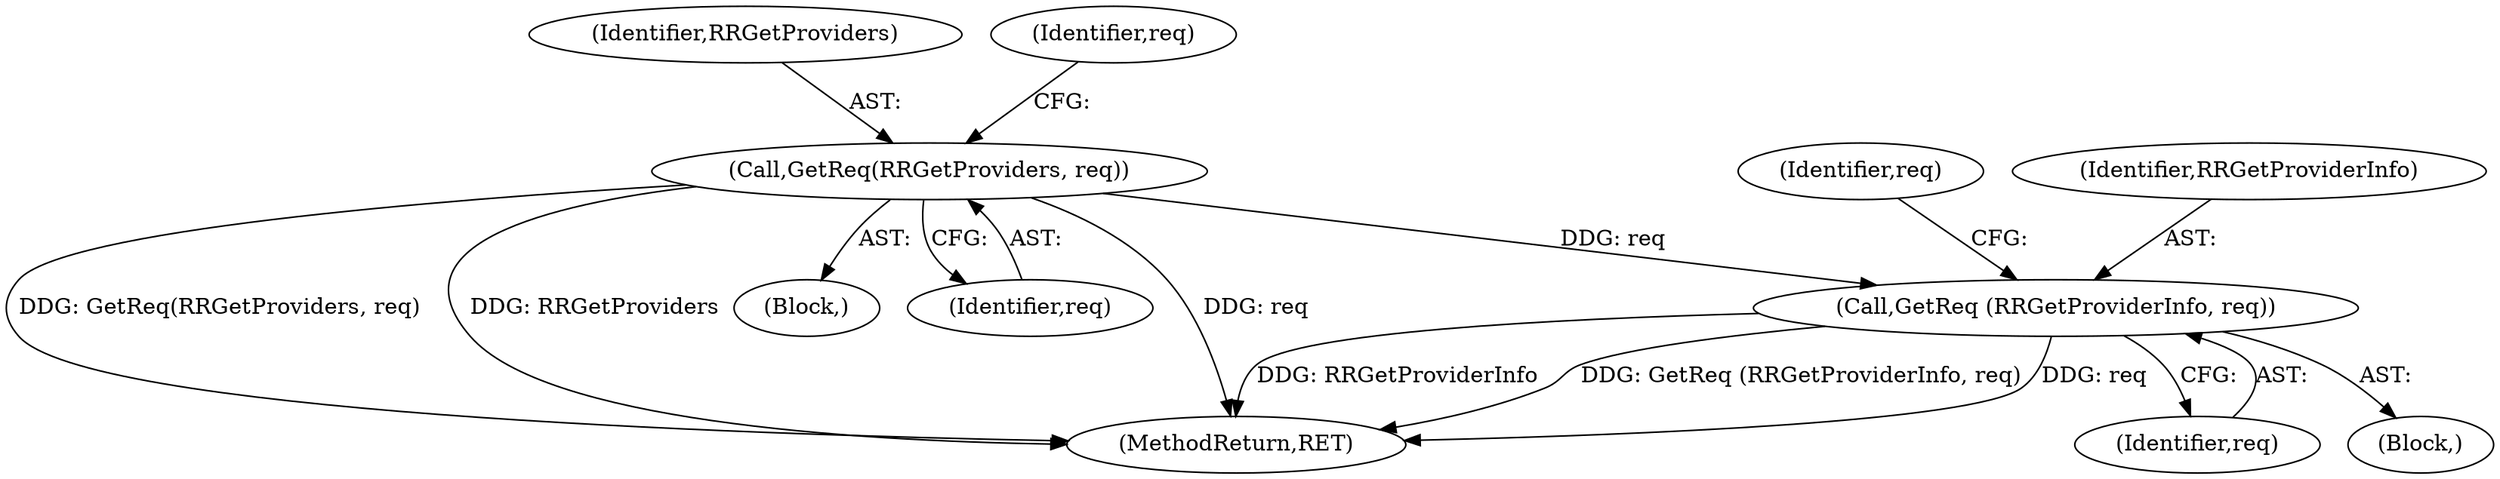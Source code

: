 digraph "0_libXrandr_a0df3e1c7728205e5c7650b2e6dce684139254a6_1@pointer" {
"1000282" [label="(Call,GetReq (RRGetProviderInfo, req))"];
"1000123" [label="(Call,GetReq(RRGetProviders, req))"];
"1000287" [label="(Identifier,req)"];
"1000282" [label="(Call,GetReq (RRGetProviderInfo, req))"];
"1000105" [label="(Block,)"];
"1000124" [label="(Identifier,RRGetProviders)"];
"1000128" [label="(Identifier,req)"];
"1000125" [label="(Identifier,req)"];
"1000591" [label="(MethodReturn,RET)"];
"1000283" [label="(Identifier,RRGetProviderInfo)"];
"1000123" [label="(Call,GetReq(RRGetProviders, req))"];
"1000264" [label="(Block,)"];
"1000284" [label="(Identifier,req)"];
"1000282" -> "1000264"  [label="AST: "];
"1000282" -> "1000284"  [label="CFG: "];
"1000283" -> "1000282"  [label="AST: "];
"1000284" -> "1000282"  [label="AST: "];
"1000287" -> "1000282"  [label="CFG: "];
"1000282" -> "1000591"  [label="DDG: GetReq (RRGetProviderInfo, req)"];
"1000282" -> "1000591"  [label="DDG: req"];
"1000282" -> "1000591"  [label="DDG: RRGetProviderInfo"];
"1000123" -> "1000282"  [label="DDG: req"];
"1000123" -> "1000105"  [label="AST: "];
"1000123" -> "1000125"  [label="CFG: "];
"1000124" -> "1000123"  [label="AST: "];
"1000125" -> "1000123"  [label="AST: "];
"1000128" -> "1000123"  [label="CFG: "];
"1000123" -> "1000591"  [label="DDG: req"];
"1000123" -> "1000591"  [label="DDG: GetReq(RRGetProviders, req)"];
"1000123" -> "1000591"  [label="DDG: RRGetProviders"];
}
